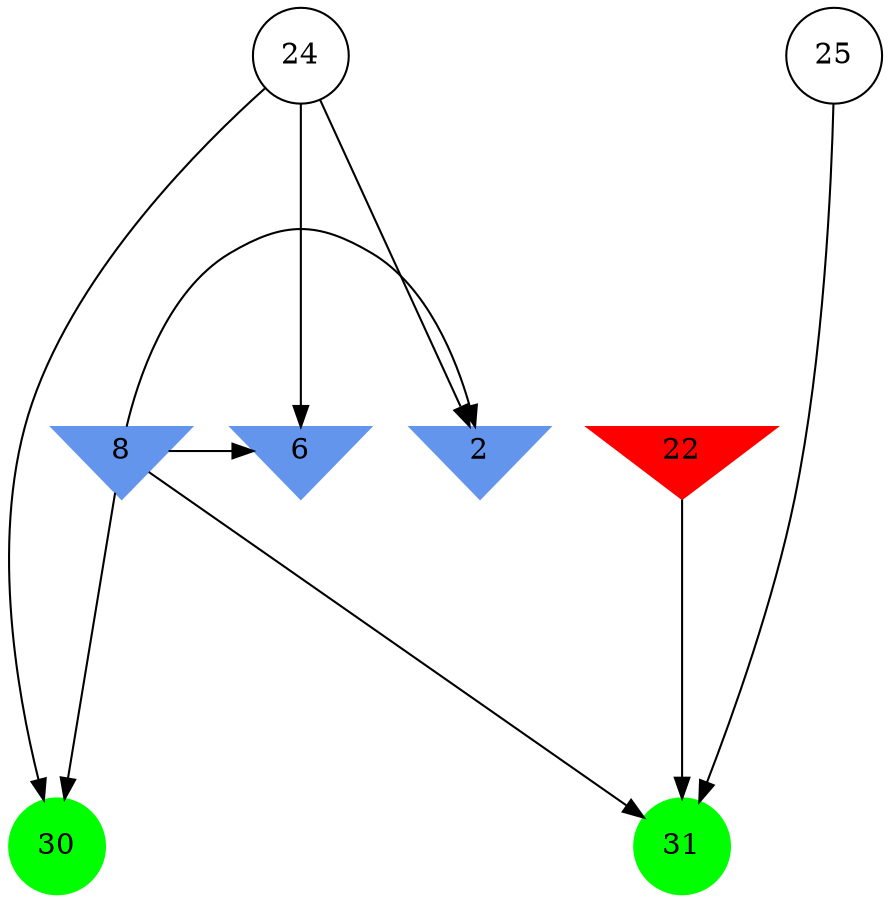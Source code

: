 digraph brain {
	ranksep=2.0;
	2 [shape=invtriangle,style=filled,color=cornflowerblue];
	6 [shape=invtriangle,style=filled,color=cornflowerblue];
	8 [shape=invtriangle,style=filled,color=cornflowerblue];
	22 [shape=invtriangle,style=filled,color=red];
	24 [shape=circle,color=black];
	25 [shape=circle,color=black];
	30 [shape=circle,style=filled,color=green];
	31 [shape=circle,style=filled,color=green];
	25	->	31;
	22	->	31;
	8	->	31;
	8	->	6;
	8	->	2;
	8	->	30;
	24	->	6;
	24	->	2;
	24	->	30;
	{ rank=same; 2; 6; 8; 22; }
	{ rank=same; 24; 25; }
	{ rank=same; 30; 31; }
}
